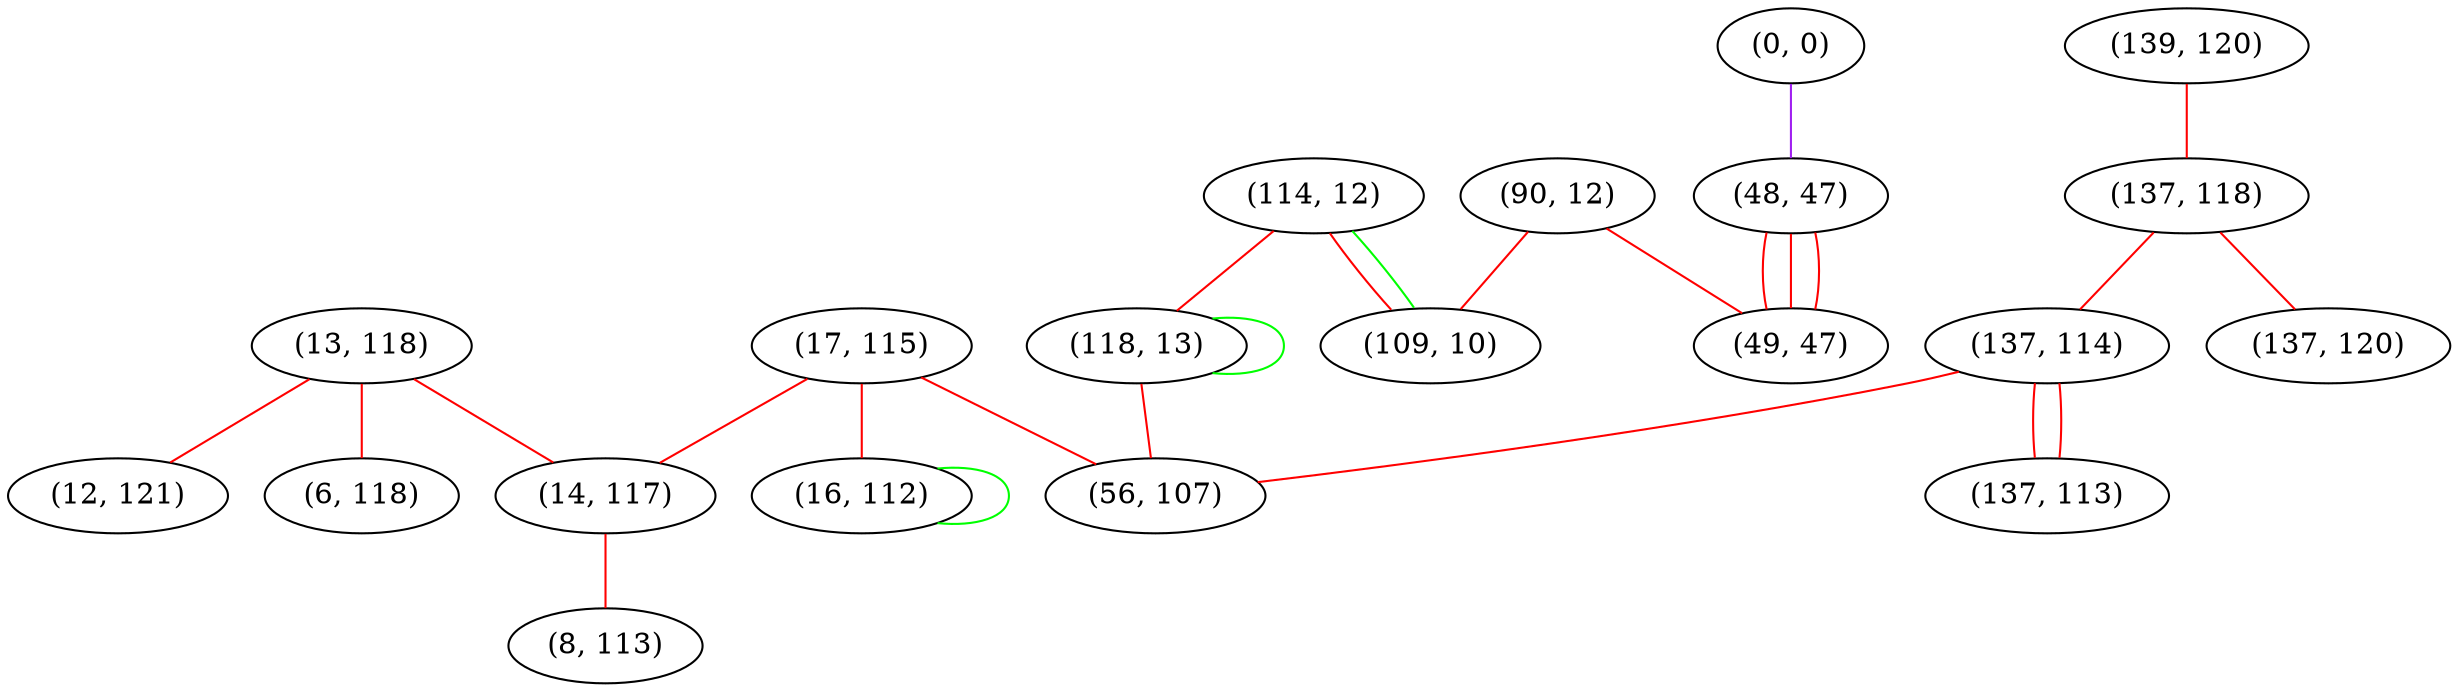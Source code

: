 graph "" {
"(13, 118)";
"(17, 115)";
"(114, 12)";
"(118, 13)";
"(139, 120)";
"(137, 118)";
"(12, 121)";
"(0, 0)";
"(90, 12)";
"(137, 114)";
"(16, 112)";
"(137, 113)";
"(14, 117)";
"(6, 118)";
"(8, 113)";
"(48, 47)";
"(56, 107)";
"(109, 10)";
"(137, 120)";
"(49, 47)";
"(13, 118)" -- "(12, 121)"  [color=red, key=0, weight=1];
"(13, 118)" -- "(14, 117)"  [color=red, key=0, weight=1];
"(13, 118)" -- "(6, 118)"  [color=red, key=0, weight=1];
"(17, 115)" -- "(56, 107)"  [color=red, key=0, weight=1];
"(17, 115)" -- "(16, 112)"  [color=red, key=0, weight=1];
"(17, 115)" -- "(14, 117)"  [color=red, key=0, weight=1];
"(114, 12)" -- "(109, 10)"  [color=red, key=0, weight=1];
"(114, 12)" -- "(109, 10)"  [color=green, key=1, weight=2];
"(114, 12)" -- "(118, 13)"  [color=red, key=0, weight=1];
"(118, 13)" -- "(56, 107)"  [color=red, key=0, weight=1];
"(118, 13)" -- "(118, 13)"  [color=green, key=0, weight=2];
"(139, 120)" -- "(137, 118)"  [color=red, key=0, weight=1];
"(137, 118)" -- "(137, 114)"  [color=red, key=0, weight=1];
"(137, 118)" -- "(137, 120)"  [color=red, key=0, weight=1];
"(0, 0)" -- "(48, 47)"  [color=purple, key=0, weight=4];
"(90, 12)" -- "(109, 10)"  [color=red, key=0, weight=1];
"(90, 12)" -- "(49, 47)"  [color=red, key=0, weight=1];
"(137, 114)" -- "(56, 107)"  [color=red, key=0, weight=1];
"(137, 114)" -- "(137, 113)"  [color=red, key=0, weight=1];
"(137, 114)" -- "(137, 113)"  [color=red, key=1, weight=1];
"(16, 112)" -- "(16, 112)"  [color=green, key=0, weight=2];
"(14, 117)" -- "(8, 113)"  [color=red, key=0, weight=1];
"(48, 47)" -- "(49, 47)"  [color=red, key=0, weight=1];
"(48, 47)" -- "(49, 47)"  [color=red, key=1, weight=1];
"(48, 47)" -- "(49, 47)"  [color=red, key=2, weight=1];
}
